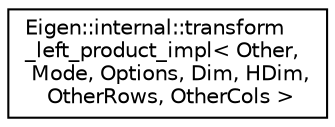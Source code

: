digraph "Graphical Class Hierarchy"
{
  edge [fontname="Helvetica",fontsize="10",labelfontname="Helvetica",labelfontsize="10"];
  node [fontname="Helvetica",fontsize="10",shape=record];
  rankdir="LR";
  Node1 [label="Eigen::internal::transform\l_left_product_impl\< Other,\l Mode, Options, Dim, HDim,\l OtherRows, OtherCols \>",height=0.2,width=0.4,color="black", fillcolor="white", style="filled",URL="$struct_eigen_1_1internal_1_1transform__left__product__impl.html"];
}
